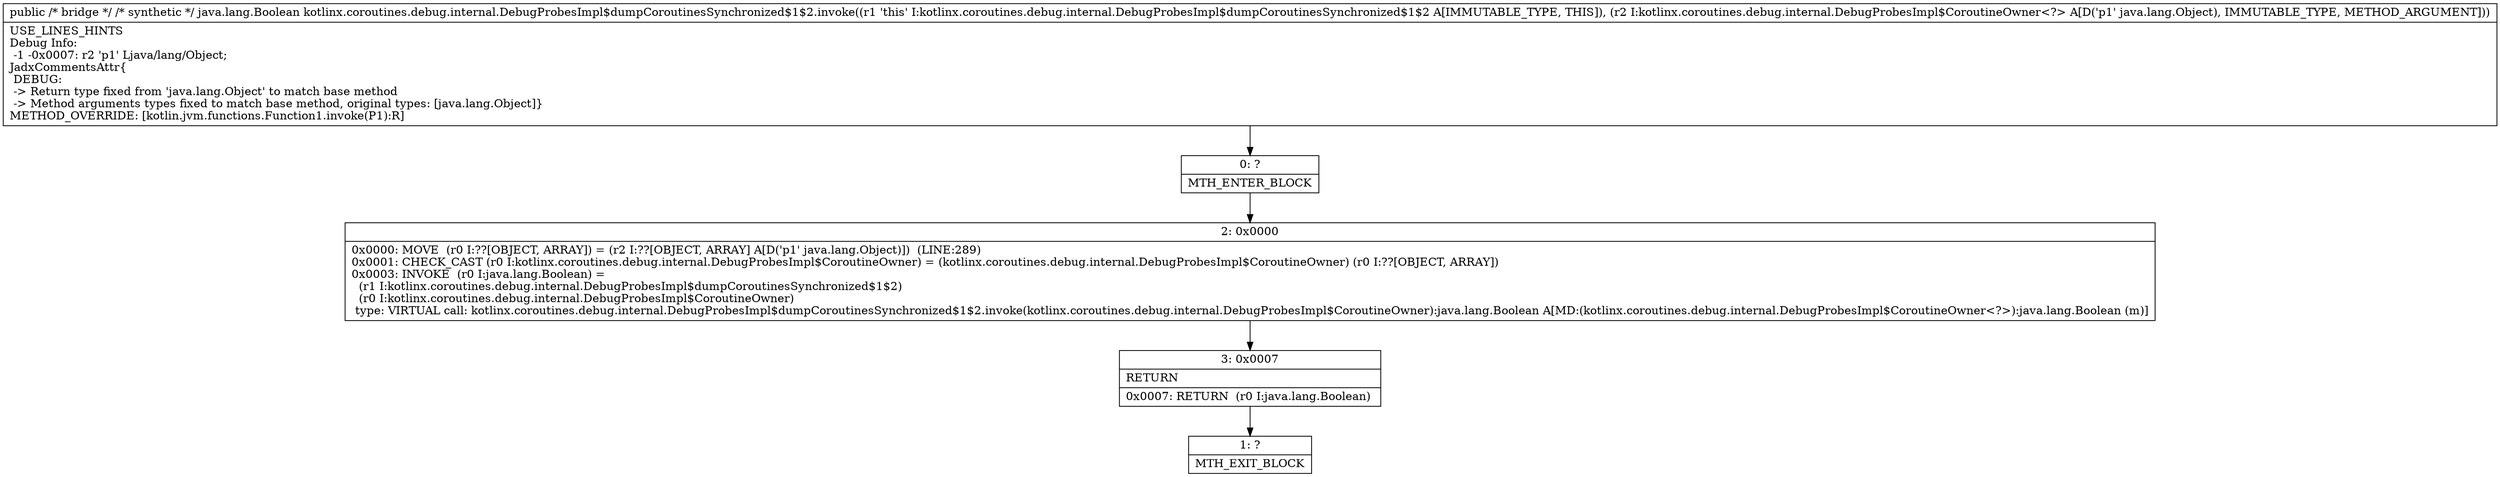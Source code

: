 digraph "CFG forkotlinx.coroutines.debug.internal.DebugProbesImpl$dumpCoroutinesSynchronized$1$2.invoke(Ljava\/lang\/Object;)Ljava\/lang\/Object;" {
Node_0 [shape=record,label="{0\:\ ?|MTH_ENTER_BLOCK\l}"];
Node_2 [shape=record,label="{2\:\ 0x0000|0x0000: MOVE  (r0 I:??[OBJECT, ARRAY]) = (r2 I:??[OBJECT, ARRAY] A[D('p1' java.lang.Object)])  (LINE:289)\l0x0001: CHECK_CAST (r0 I:kotlinx.coroutines.debug.internal.DebugProbesImpl$CoroutineOwner) = (kotlinx.coroutines.debug.internal.DebugProbesImpl$CoroutineOwner) (r0 I:??[OBJECT, ARRAY]) \l0x0003: INVOKE  (r0 I:java.lang.Boolean) = \l  (r1 I:kotlinx.coroutines.debug.internal.DebugProbesImpl$dumpCoroutinesSynchronized$1$2)\l  (r0 I:kotlinx.coroutines.debug.internal.DebugProbesImpl$CoroutineOwner)\l type: VIRTUAL call: kotlinx.coroutines.debug.internal.DebugProbesImpl$dumpCoroutinesSynchronized$1$2.invoke(kotlinx.coroutines.debug.internal.DebugProbesImpl$CoroutineOwner):java.lang.Boolean A[MD:(kotlinx.coroutines.debug.internal.DebugProbesImpl$CoroutineOwner\<?\>):java.lang.Boolean (m)]\l}"];
Node_3 [shape=record,label="{3\:\ 0x0007|RETURN\l|0x0007: RETURN  (r0 I:java.lang.Boolean) \l}"];
Node_1 [shape=record,label="{1\:\ ?|MTH_EXIT_BLOCK\l}"];
MethodNode[shape=record,label="{public \/* bridge *\/ \/* synthetic *\/ java.lang.Boolean kotlinx.coroutines.debug.internal.DebugProbesImpl$dumpCoroutinesSynchronized$1$2.invoke((r1 'this' I:kotlinx.coroutines.debug.internal.DebugProbesImpl$dumpCoroutinesSynchronized$1$2 A[IMMUTABLE_TYPE, THIS]), (r2 I:kotlinx.coroutines.debug.internal.DebugProbesImpl$CoroutineOwner\<?\> A[D('p1' java.lang.Object), IMMUTABLE_TYPE, METHOD_ARGUMENT]))  | USE_LINES_HINTS\lDebug Info:\l  \-1 \-0x0007: r2 'p1' Ljava\/lang\/Object;\lJadxCommentsAttr\{\l DEBUG: \l \-\> Return type fixed from 'java.lang.Object' to match base method\l \-\> Method arguments types fixed to match base method, original types: [java.lang.Object]\}\lMETHOD_OVERRIDE: [kotlin.jvm.functions.Function1.invoke(P1):R]\l}"];
MethodNode -> Node_0;Node_0 -> Node_2;
Node_2 -> Node_3;
Node_3 -> Node_1;
}

